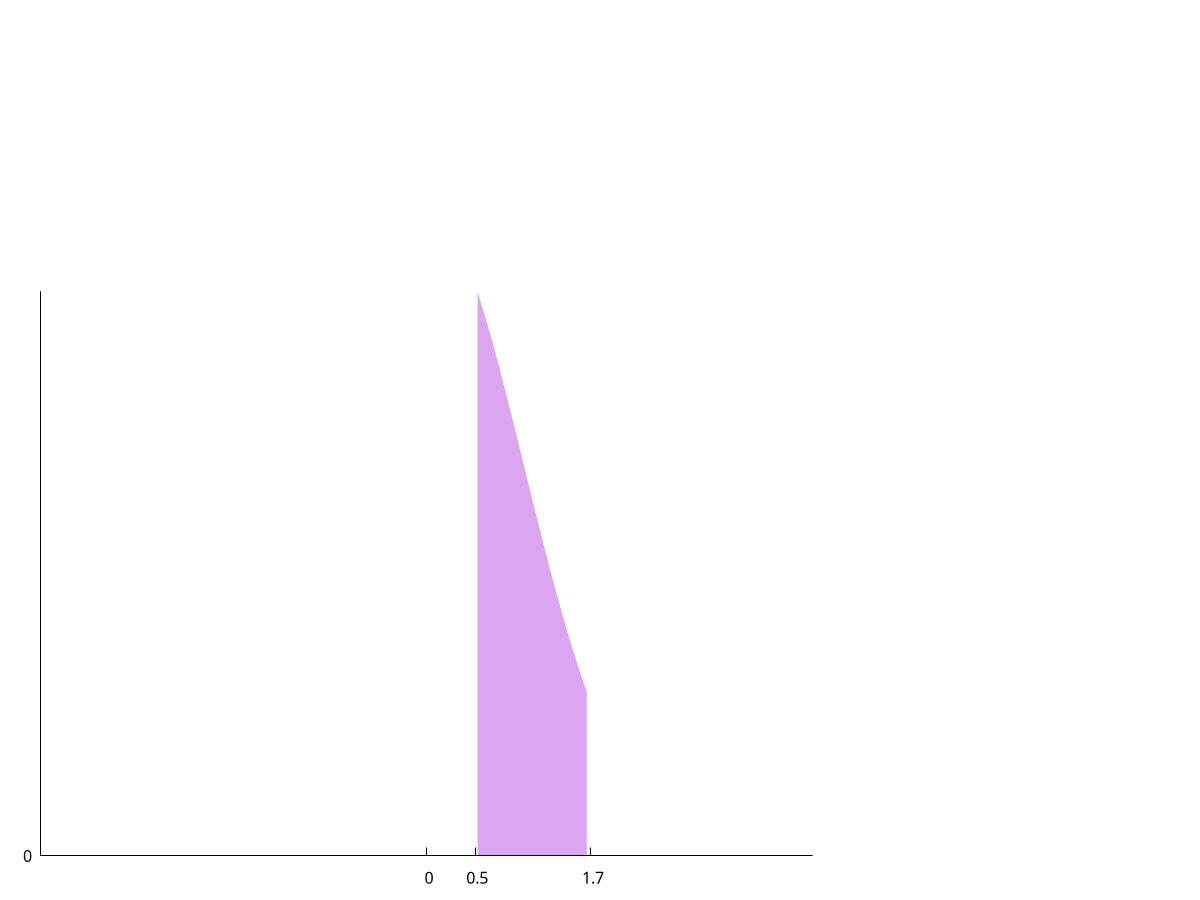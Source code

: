
f(x)=1/sqrt(2*4*atan(1))*exp(-x**2/2)

filter(x,min,max) = (x > min && x < max) ? x : 1/0

set xrange [-4:4]

unset key

set size 0.7,0.7

set border 3

set xtics nomirror
set ytics nomirror

set xtics (0,0.5,1.7)
set ytics (0)

set style fill transparent solid 0.35 noborder
plot '+' using (filter($1,0.5,1.7)):(f($1)) w filledcurves x1 
replot f(x) lt -1